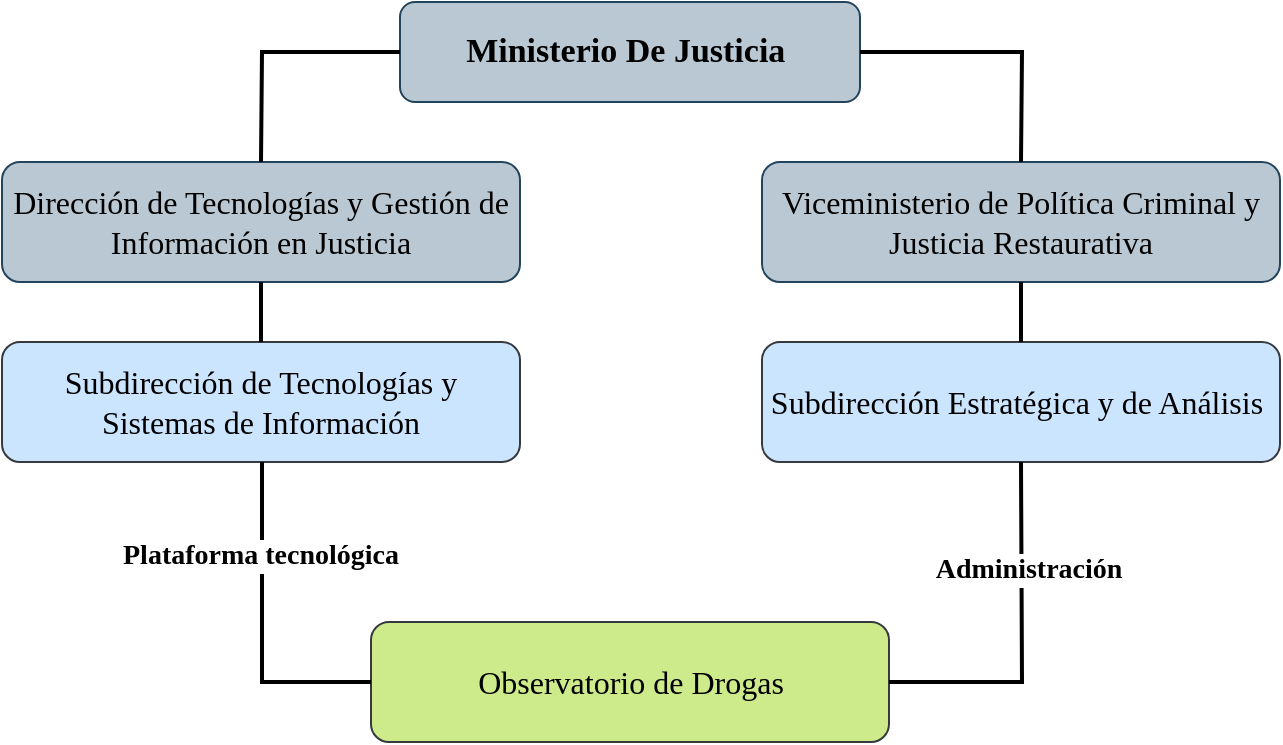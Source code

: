 <mxfile version="23.1.5" type="github">
  <diagram name="Página-1" id="ZsuTjdy9Z1Mwq0OL2TPk">
    <mxGraphModel dx="880" dy="468" grid="1" gridSize="10" guides="1" tooltips="1" connect="1" arrows="1" fold="1" page="1" pageScale="1" pageWidth="827" pageHeight="1169" math="0" shadow="0">
      <root>
        <mxCell id="0" />
        <mxCell id="1" parent="0" />
        <mxCell id="s4MMqhH21jnIomVId06L-1" value="&lt;font style=&quot;font-size: 17px;&quot; face=&quot;Verdana&quot;&gt;&lt;b&gt;Ministerio De Justicia&amp;nbsp;&lt;/b&gt;&lt;/font&gt;" style="rounded=1;whiteSpace=wrap;html=1;fillColor=#bac8d3;strokeColor=#23445d;" vertex="1" parent="1">
          <mxGeometry x="299" y="80" width="230" height="50" as="geometry" />
        </mxCell>
        <mxCell id="s4MMqhH21jnIomVId06L-2" value="&lt;font style=&quot;font-size: 16px;&quot; face=&quot;Verdana&quot;&gt;Dirección de Tecnologías y Gestión de Información en Justicia&lt;/font&gt;" style="rounded=1;whiteSpace=wrap;html=1;fillColor=#bac8d3;strokeColor=#23445d;" vertex="1" parent="1">
          <mxGeometry x="100" y="160" width="259" height="60" as="geometry" />
        </mxCell>
        <mxCell id="s4MMqhH21jnIomVId06L-6" value="&lt;font style=&quot;font-size: 16px;&quot;&gt;Subdirección de Tecnologías y Sistemas de Información&lt;/font&gt;" style="rounded=1;whiteSpace=wrap;html=1;fillColor=#cce5ff;strokeColor=#36393d;fontFamily=Verdana;" vertex="1" parent="1">
          <mxGeometry x="100" y="250" width="259" height="60" as="geometry" />
        </mxCell>
        <mxCell id="s4MMqhH21jnIomVId06L-8" value="" style="endArrow=none;html=1;rounded=0;exitX=0.5;exitY=0;exitDx=0;exitDy=0;entryX=0.5;entryY=1;entryDx=0;entryDy=0;fontSize=12;strokeWidth=2;" edge="1" parent="1" source="s4MMqhH21jnIomVId06L-6" target="s4MMqhH21jnIomVId06L-2">
          <mxGeometry width="50" height="50" relative="1" as="geometry">
            <mxPoint x="216" y="230" as="sourcePoint" />
            <mxPoint x="266" y="180" as="targetPoint" />
          </mxGeometry>
        </mxCell>
        <mxCell id="s4MMqhH21jnIomVId06L-9" value="&lt;font style=&quot;font-size: 16px;&quot; face=&quot;Verdana&quot;&gt;Viceministerio de Política Criminal y Justicia Restaurativa&lt;/font&gt;" style="rounded=1;whiteSpace=wrap;html=1;fillColor=#bac8d3;strokeColor=#23445d;" vertex="1" parent="1">
          <mxGeometry x="480" y="160" width="259" height="60" as="geometry" />
        </mxCell>
        <mxCell id="s4MMqhH21jnIomVId06L-10" value="&lt;font style=&quot;font-size: 16px;&quot;&gt;Subdirección Estratégica y de Análisis&amp;nbsp;&lt;/font&gt;" style="rounded=1;whiteSpace=wrap;html=1;fillColor=#cce5ff;strokeColor=#36393d;fontFamily=Verdana;" vertex="1" parent="1">
          <mxGeometry x="480" y="250" width="259" height="60" as="geometry" />
        </mxCell>
        <mxCell id="s4MMqhH21jnIomVId06L-11" value="" style="endArrow=none;html=1;rounded=0;exitX=0.5;exitY=0;exitDx=0;exitDy=0;entryX=0.5;entryY=1;entryDx=0;entryDy=0;fontSize=12;strokeWidth=2;" edge="1" parent="1" source="s4MMqhH21jnIomVId06L-10" target="s4MMqhH21jnIomVId06L-9">
          <mxGeometry width="50" height="50" relative="1" as="geometry">
            <mxPoint x="596" y="230" as="sourcePoint" />
            <mxPoint x="646" y="180" as="targetPoint" />
          </mxGeometry>
        </mxCell>
        <mxCell id="s4MMqhH21jnIomVId06L-12" value="" style="endArrow=none;html=1;rounded=0;entryX=0;entryY=0.5;entryDx=0;entryDy=0;exitX=0.5;exitY=0;exitDx=0;exitDy=0;strokeWidth=2;" edge="1" parent="1" source="s4MMqhH21jnIomVId06L-2" target="s4MMqhH21jnIomVId06L-1">
          <mxGeometry width="50" height="50" relative="1" as="geometry">
            <mxPoint x="340" y="230" as="sourcePoint" />
            <mxPoint x="390" y="180" as="targetPoint" />
            <Array as="points">
              <mxPoint x="230" y="105" />
            </Array>
          </mxGeometry>
        </mxCell>
        <mxCell id="s4MMqhH21jnIomVId06L-13" value="" style="endArrow=none;html=1;rounded=0;entryX=1;entryY=0.5;entryDx=0;entryDy=0;exitX=0.5;exitY=0;exitDx=0;exitDy=0;strokeWidth=2;" edge="1" parent="1" source="s4MMqhH21jnIomVId06L-9" target="s4MMqhH21jnIomVId06L-1">
          <mxGeometry width="50" height="50" relative="1" as="geometry">
            <mxPoint x="360" y="210" as="sourcePoint" />
            <mxPoint x="410" y="160" as="targetPoint" />
            <Array as="points">
              <mxPoint x="610" y="105" />
            </Array>
          </mxGeometry>
        </mxCell>
        <mxCell id="s4MMqhH21jnIomVId06L-15" value="&lt;font style=&quot;font-size: 16px;&quot;&gt;Observatorio de Drogas&lt;/font&gt;" style="rounded=1;whiteSpace=wrap;html=1;fillColor=#cdeb8b;strokeColor=#36393d;fontFamily=Verdana;" vertex="1" parent="1">
          <mxGeometry x="284.5" y="390" width="259" height="60" as="geometry" />
        </mxCell>
        <mxCell id="s4MMqhH21jnIomVId06L-16" value="" style="endArrow=none;html=1;rounded=0;exitX=0;exitY=0.5;exitDx=0;exitDy=0;strokeWidth=2;" edge="1" parent="1" source="s4MMqhH21jnIomVId06L-15">
          <mxGeometry width="50" height="50" relative="1" as="geometry">
            <mxPoint x="180" y="360" as="sourcePoint" />
            <mxPoint x="230" y="310" as="targetPoint" />
            <Array as="points">
              <mxPoint x="230" y="420" />
            </Array>
          </mxGeometry>
        </mxCell>
        <mxCell id="s4MMqhH21jnIomVId06L-19" value="Plataforma tecnológica" style="edgeLabel;html=1;align=center;verticalAlign=middle;resizable=0;points=[];fontSize=14;fontFamily=Verdana;fontStyle=1" vertex="1" connectable="0" parent="s4MMqhH21jnIomVId06L-16">
          <mxGeometry x="0.433" y="1" relative="1" as="geometry">
            <mxPoint as="offset" />
          </mxGeometry>
        </mxCell>
        <mxCell id="s4MMqhH21jnIomVId06L-17" value="" style="endArrow=none;html=1;rounded=0;exitX=1;exitY=0.5;exitDx=0;exitDy=0;entryX=0.5;entryY=1;entryDx=0;entryDy=0;strokeWidth=2;" edge="1" parent="1" source="s4MMqhH21jnIomVId06L-15" target="s4MMqhH21jnIomVId06L-10">
          <mxGeometry width="50" height="50" relative="1" as="geometry">
            <mxPoint x="560" y="390" as="sourcePoint" />
            <mxPoint x="610" y="340" as="targetPoint" />
            <Array as="points">
              <mxPoint x="610" y="420" />
            </Array>
          </mxGeometry>
        </mxCell>
        <mxCell id="s4MMqhH21jnIomVId06L-18" value="Administración" style="edgeLabel;html=1;align=center;verticalAlign=middle;resizable=0;points=[];fontSize=14;fontStyle=1;fontFamily=Verdana;" vertex="1" connectable="0" parent="s4MMqhH21jnIomVId06L-17">
          <mxGeometry x="0.197" y="-3" relative="1" as="geometry">
            <mxPoint y="-17" as="offset" />
          </mxGeometry>
        </mxCell>
      </root>
    </mxGraphModel>
  </diagram>
</mxfile>
